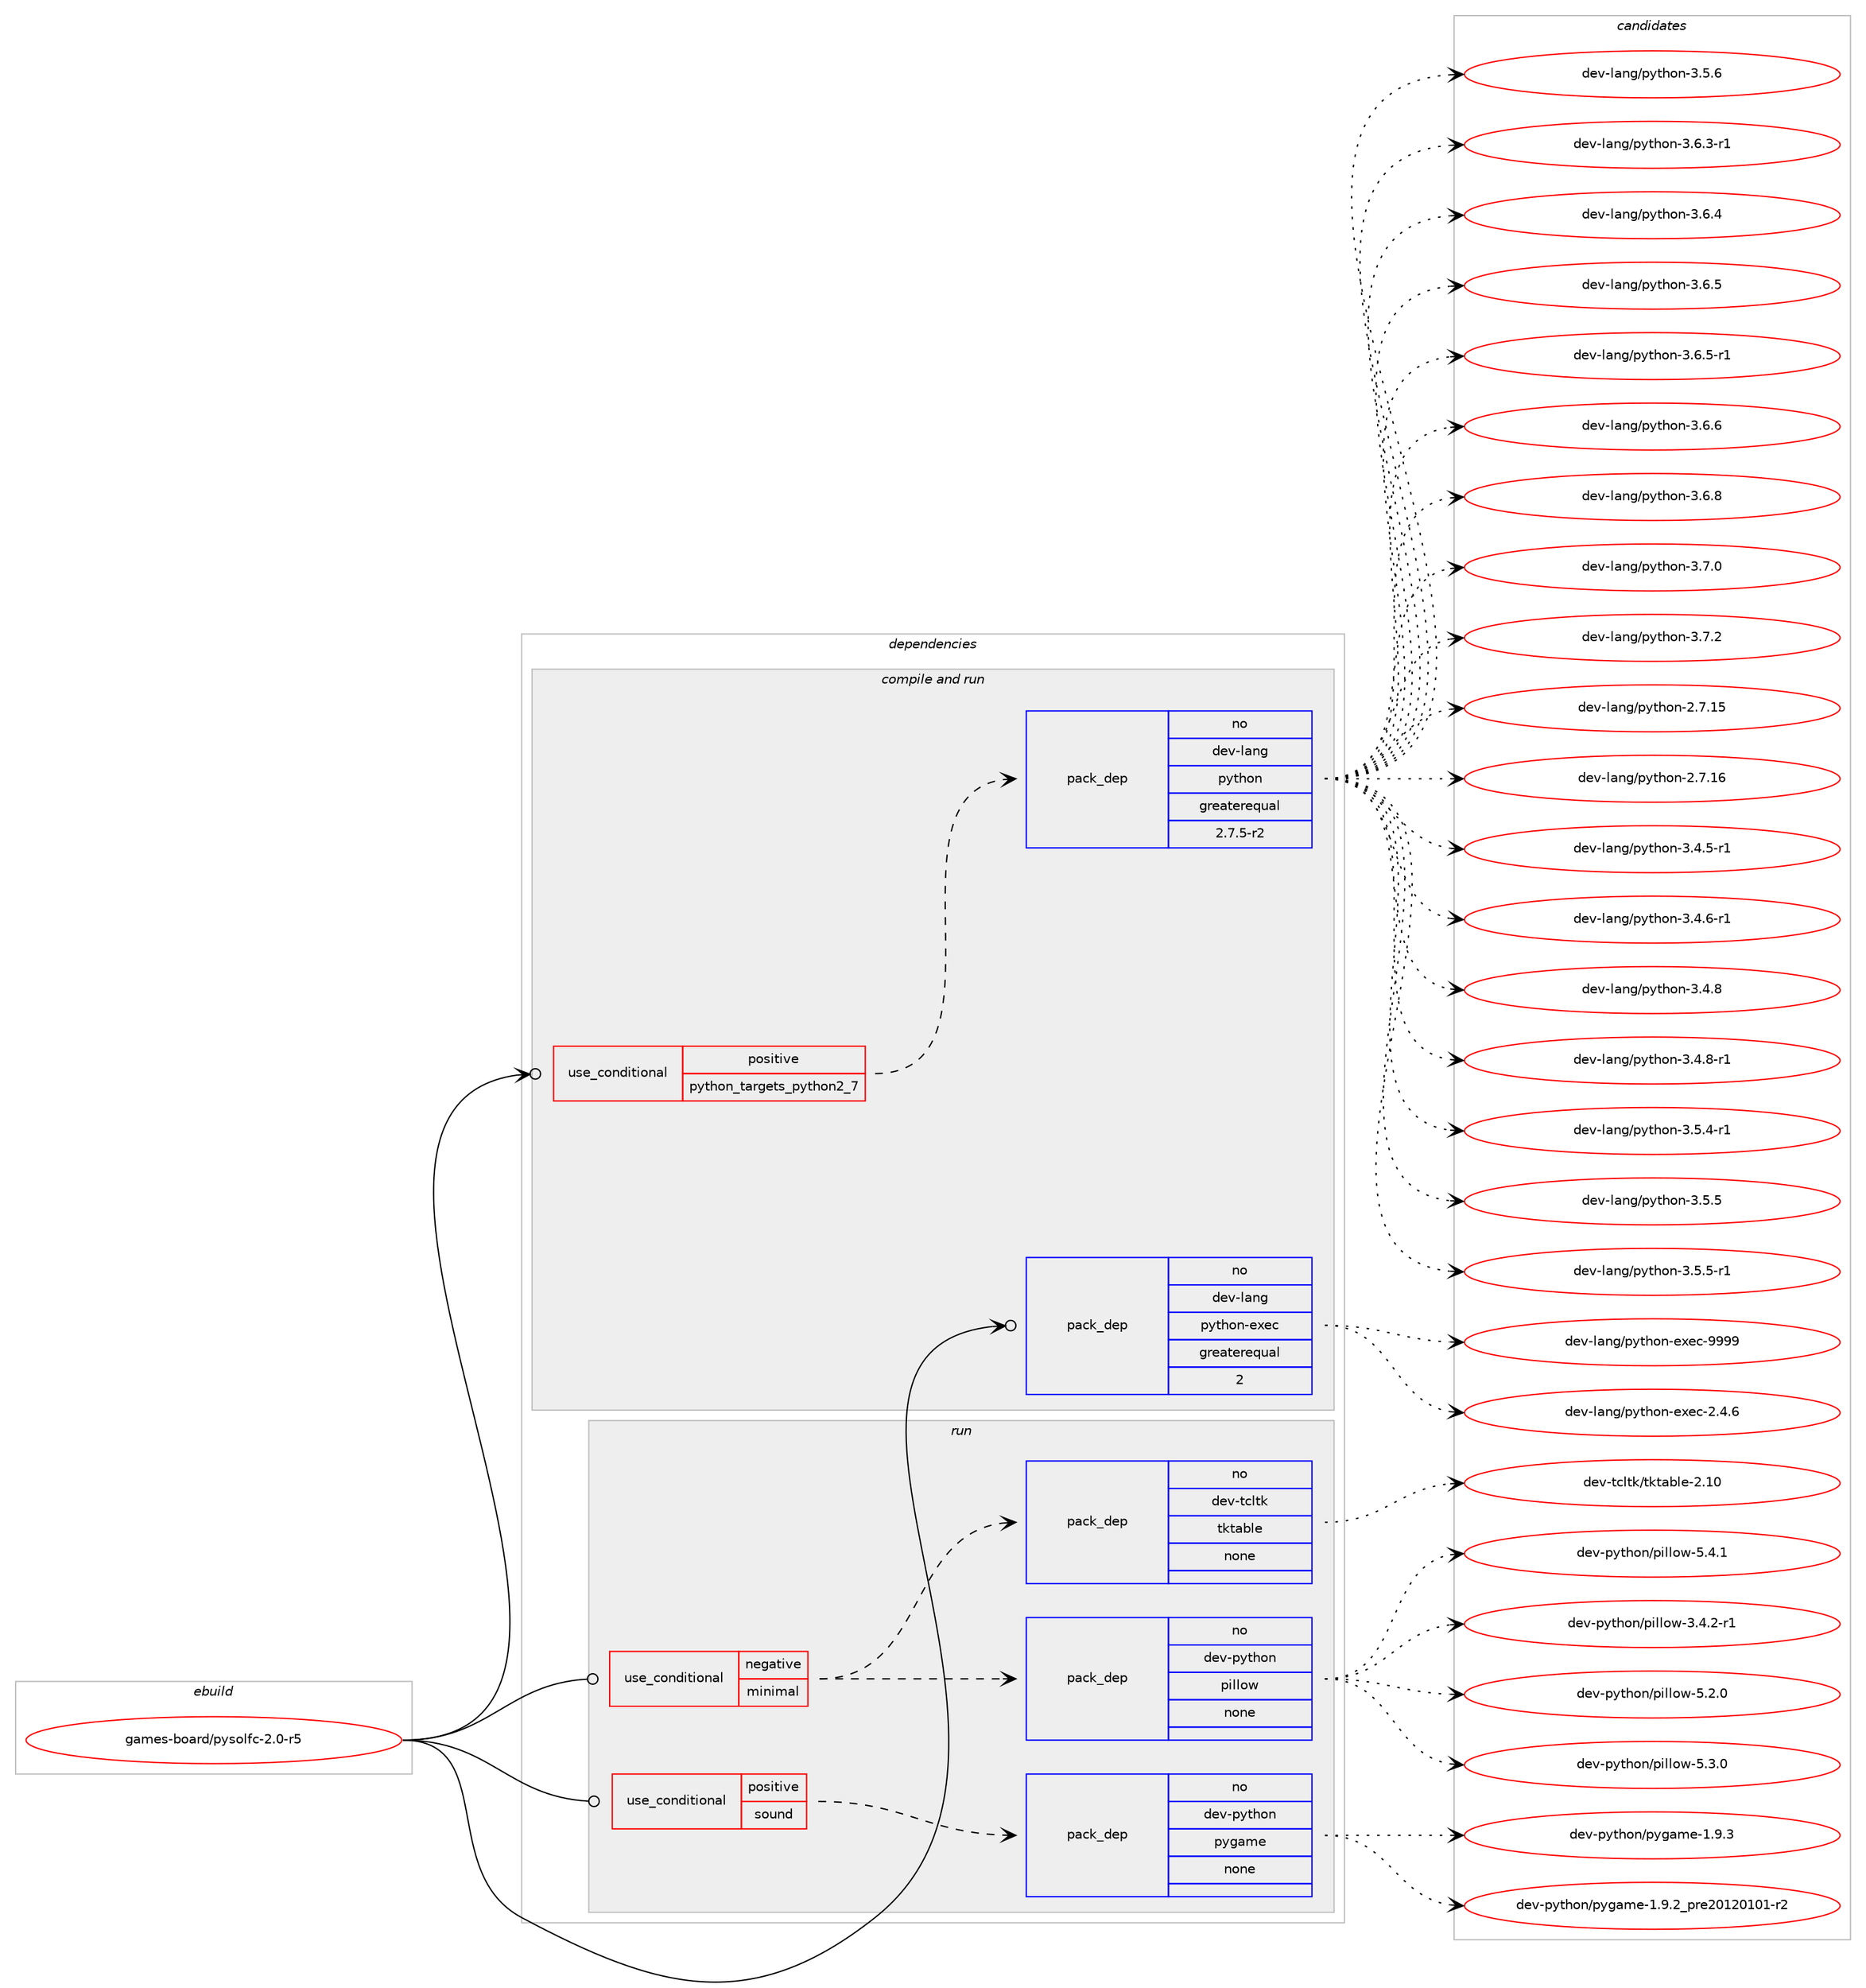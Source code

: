 digraph prolog {

# *************
# Graph options
# *************

newrank=true;
concentrate=true;
compound=true;
graph [rankdir=LR,fontname=Helvetica,fontsize=10,ranksep=1.5];#, ranksep=2.5, nodesep=0.2];
edge  [arrowhead=vee];
node  [fontname=Helvetica,fontsize=10];

# **********
# The ebuild
# **********

subgraph cluster_leftcol {
color=gray;
rank=same;
label=<<i>ebuild</i>>;
id [label="games-board/pysolfc-2.0-r5", color=red, width=4, href="../games-board/pysolfc-2.0-r5.svg"];
}

# ****************
# The dependencies
# ****************

subgraph cluster_midcol {
color=gray;
label=<<i>dependencies</i>>;
subgraph cluster_compile {
fillcolor="#eeeeee";
style=filled;
label=<<i>compile</i>>;
}
subgraph cluster_compileandrun {
fillcolor="#eeeeee";
style=filled;
label=<<i>compile and run</i>>;
subgraph cond426165 {
dependency1555327 [label=<<TABLE BORDER="0" CELLBORDER="1" CELLSPACING="0" CELLPADDING="4"><TR><TD ROWSPAN="3" CELLPADDING="10">use_conditional</TD></TR><TR><TD>positive</TD></TR><TR><TD>python_targets_python2_7</TD></TR></TABLE>>, shape=none, color=red];
subgraph pack1105331 {
dependency1555328 [label=<<TABLE BORDER="0" CELLBORDER="1" CELLSPACING="0" CELLPADDING="4" WIDTH="220"><TR><TD ROWSPAN="6" CELLPADDING="30">pack_dep</TD></TR><TR><TD WIDTH="110">no</TD></TR><TR><TD>dev-lang</TD></TR><TR><TD>python</TD></TR><TR><TD>greaterequal</TD></TR><TR><TD>2.7.5-r2</TD></TR></TABLE>>, shape=none, color=blue];
}
dependency1555327:e -> dependency1555328:w [weight=20,style="dashed",arrowhead="vee"];
}
id:e -> dependency1555327:w [weight=20,style="solid",arrowhead="odotvee"];
subgraph pack1105332 {
dependency1555329 [label=<<TABLE BORDER="0" CELLBORDER="1" CELLSPACING="0" CELLPADDING="4" WIDTH="220"><TR><TD ROWSPAN="6" CELLPADDING="30">pack_dep</TD></TR><TR><TD WIDTH="110">no</TD></TR><TR><TD>dev-lang</TD></TR><TR><TD>python-exec</TD></TR><TR><TD>greaterequal</TD></TR><TR><TD>2</TD></TR></TABLE>>, shape=none, color=blue];
}
id:e -> dependency1555329:w [weight=20,style="solid",arrowhead="odotvee"];
}
subgraph cluster_run {
fillcolor="#eeeeee";
style=filled;
label=<<i>run</i>>;
subgraph cond426166 {
dependency1555330 [label=<<TABLE BORDER="0" CELLBORDER="1" CELLSPACING="0" CELLPADDING="4"><TR><TD ROWSPAN="3" CELLPADDING="10">use_conditional</TD></TR><TR><TD>negative</TD></TR><TR><TD>minimal</TD></TR></TABLE>>, shape=none, color=red];
subgraph pack1105333 {
dependency1555331 [label=<<TABLE BORDER="0" CELLBORDER="1" CELLSPACING="0" CELLPADDING="4" WIDTH="220"><TR><TD ROWSPAN="6" CELLPADDING="30">pack_dep</TD></TR><TR><TD WIDTH="110">no</TD></TR><TR><TD>dev-python</TD></TR><TR><TD>pillow</TD></TR><TR><TD>none</TD></TR><TR><TD></TD></TR></TABLE>>, shape=none, color=blue];
}
dependency1555330:e -> dependency1555331:w [weight=20,style="dashed",arrowhead="vee"];
subgraph pack1105334 {
dependency1555332 [label=<<TABLE BORDER="0" CELLBORDER="1" CELLSPACING="0" CELLPADDING="4" WIDTH="220"><TR><TD ROWSPAN="6" CELLPADDING="30">pack_dep</TD></TR><TR><TD WIDTH="110">no</TD></TR><TR><TD>dev-tcltk</TD></TR><TR><TD>tktable</TD></TR><TR><TD>none</TD></TR><TR><TD></TD></TR></TABLE>>, shape=none, color=blue];
}
dependency1555330:e -> dependency1555332:w [weight=20,style="dashed",arrowhead="vee"];
}
id:e -> dependency1555330:w [weight=20,style="solid",arrowhead="odot"];
subgraph cond426167 {
dependency1555333 [label=<<TABLE BORDER="0" CELLBORDER="1" CELLSPACING="0" CELLPADDING="4"><TR><TD ROWSPAN="3" CELLPADDING="10">use_conditional</TD></TR><TR><TD>positive</TD></TR><TR><TD>sound</TD></TR></TABLE>>, shape=none, color=red];
subgraph pack1105335 {
dependency1555334 [label=<<TABLE BORDER="0" CELLBORDER="1" CELLSPACING="0" CELLPADDING="4" WIDTH="220"><TR><TD ROWSPAN="6" CELLPADDING="30">pack_dep</TD></TR><TR><TD WIDTH="110">no</TD></TR><TR><TD>dev-python</TD></TR><TR><TD>pygame</TD></TR><TR><TD>none</TD></TR><TR><TD></TD></TR></TABLE>>, shape=none, color=blue];
}
dependency1555333:e -> dependency1555334:w [weight=20,style="dashed",arrowhead="vee"];
}
id:e -> dependency1555333:w [weight=20,style="solid",arrowhead="odot"];
}
}

# **************
# The candidates
# **************

subgraph cluster_choices {
rank=same;
color=gray;
label=<<i>candidates</i>>;

subgraph choice1105331 {
color=black;
nodesep=1;
choice10010111845108971101034711212111610411111045504655464953 [label="dev-lang/python-2.7.15", color=red, width=4,href="../dev-lang/python-2.7.15.svg"];
choice10010111845108971101034711212111610411111045504655464954 [label="dev-lang/python-2.7.16", color=red, width=4,href="../dev-lang/python-2.7.16.svg"];
choice1001011184510897110103471121211161041111104551465246534511449 [label="dev-lang/python-3.4.5-r1", color=red, width=4,href="../dev-lang/python-3.4.5-r1.svg"];
choice1001011184510897110103471121211161041111104551465246544511449 [label="dev-lang/python-3.4.6-r1", color=red, width=4,href="../dev-lang/python-3.4.6-r1.svg"];
choice100101118451089711010347112121116104111110455146524656 [label="dev-lang/python-3.4.8", color=red, width=4,href="../dev-lang/python-3.4.8.svg"];
choice1001011184510897110103471121211161041111104551465246564511449 [label="dev-lang/python-3.4.8-r1", color=red, width=4,href="../dev-lang/python-3.4.8-r1.svg"];
choice1001011184510897110103471121211161041111104551465346524511449 [label="dev-lang/python-3.5.4-r1", color=red, width=4,href="../dev-lang/python-3.5.4-r1.svg"];
choice100101118451089711010347112121116104111110455146534653 [label="dev-lang/python-3.5.5", color=red, width=4,href="../dev-lang/python-3.5.5.svg"];
choice1001011184510897110103471121211161041111104551465346534511449 [label="dev-lang/python-3.5.5-r1", color=red, width=4,href="../dev-lang/python-3.5.5-r1.svg"];
choice100101118451089711010347112121116104111110455146534654 [label="dev-lang/python-3.5.6", color=red, width=4,href="../dev-lang/python-3.5.6.svg"];
choice1001011184510897110103471121211161041111104551465446514511449 [label="dev-lang/python-3.6.3-r1", color=red, width=4,href="../dev-lang/python-3.6.3-r1.svg"];
choice100101118451089711010347112121116104111110455146544652 [label="dev-lang/python-3.6.4", color=red, width=4,href="../dev-lang/python-3.6.4.svg"];
choice100101118451089711010347112121116104111110455146544653 [label="dev-lang/python-3.6.5", color=red, width=4,href="../dev-lang/python-3.6.5.svg"];
choice1001011184510897110103471121211161041111104551465446534511449 [label="dev-lang/python-3.6.5-r1", color=red, width=4,href="../dev-lang/python-3.6.5-r1.svg"];
choice100101118451089711010347112121116104111110455146544654 [label="dev-lang/python-3.6.6", color=red, width=4,href="../dev-lang/python-3.6.6.svg"];
choice100101118451089711010347112121116104111110455146544656 [label="dev-lang/python-3.6.8", color=red, width=4,href="../dev-lang/python-3.6.8.svg"];
choice100101118451089711010347112121116104111110455146554648 [label="dev-lang/python-3.7.0", color=red, width=4,href="../dev-lang/python-3.7.0.svg"];
choice100101118451089711010347112121116104111110455146554650 [label="dev-lang/python-3.7.2", color=red, width=4,href="../dev-lang/python-3.7.2.svg"];
dependency1555328:e -> choice10010111845108971101034711212111610411111045504655464953:w [style=dotted,weight="100"];
dependency1555328:e -> choice10010111845108971101034711212111610411111045504655464954:w [style=dotted,weight="100"];
dependency1555328:e -> choice1001011184510897110103471121211161041111104551465246534511449:w [style=dotted,weight="100"];
dependency1555328:e -> choice1001011184510897110103471121211161041111104551465246544511449:w [style=dotted,weight="100"];
dependency1555328:e -> choice100101118451089711010347112121116104111110455146524656:w [style=dotted,weight="100"];
dependency1555328:e -> choice1001011184510897110103471121211161041111104551465246564511449:w [style=dotted,weight="100"];
dependency1555328:e -> choice1001011184510897110103471121211161041111104551465346524511449:w [style=dotted,weight="100"];
dependency1555328:e -> choice100101118451089711010347112121116104111110455146534653:w [style=dotted,weight="100"];
dependency1555328:e -> choice1001011184510897110103471121211161041111104551465346534511449:w [style=dotted,weight="100"];
dependency1555328:e -> choice100101118451089711010347112121116104111110455146534654:w [style=dotted,weight="100"];
dependency1555328:e -> choice1001011184510897110103471121211161041111104551465446514511449:w [style=dotted,weight="100"];
dependency1555328:e -> choice100101118451089711010347112121116104111110455146544652:w [style=dotted,weight="100"];
dependency1555328:e -> choice100101118451089711010347112121116104111110455146544653:w [style=dotted,weight="100"];
dependency1555328:e -> choice1001011184510897110103471121211161041111104551465446534511449:w [style=dotted,weight="100"];
dependency1555328:e -> choice100101118451089711010347112121116104111110455146544654:w [style=dotted,weight="100"];
dependency1555328:e -> choice100101118451089711010347112121116104111110455146544656:w [style=dotted,weight="100"];
dependency1555328:e -> choice100101118451089711010347112121116104111110455146554648:w [style=dotted,weight="100"];
dependency1555328:e -> choice100101118451089711010347112121116104111110455146554650:w [style=dotted,weight="100"];
}
subgraph choice1105332 {
color=black;
nodesep=1;
choice1001011184510897110103471121211161041111104510112010199455046524654 [label="dev-lang/python-exec-2.4.6", color=red, width=4,href="../dev-lang/python-exec-2.4.6.svg"];
choice10010111845108971101034711212111610411111045101120101994557575757 [label="dev-lang/python-exec-9999", color=red, width=4,href="../dev-lang/python-exec-9999.svg"];
dependency1555329:e -> choice1001011184510897110103471121211161041111104510112010199455046524654:w [style=dotted,weight="100"];
dependency1555329:e -> choice10010111845108971101034711212111610411111045101120101994557575757:w [style=dotted,weight="100"];
}
subgraph choice1105333 {
color=black;
nodesep=1;
choice10010111845112121116104111110471121051081081111194551465246504511449 [label="dev-python/pillow-3.4.2-r1", color=red, width=4,href="../dev-python/pillow-3.4.2-r1.svg"];
choice1001011184511212111610411111047112105108108111119455346504648 [label="dev-python/pillow-5.2.0", color=red, width=4,href="../dev-python/pillow-5.2.0.svg"];
choice1001011184511212111610411111047112105108108111119455346514648 [label="dev-python/pillow-5.3.0", color=red, width=4,href="../dev-python/pillow-5.3.0.svg"];
choice1001011184511212111610411111047112105108108111119455346524649 [label="dev-python/pillow-5.4.1", color=red, width=4,href="../dev-python/pillow-5.4.1.svg"];
dependency1555331:e -> choice10010111845112121116104111110471121051081081111194551465246504511449:w [style=dotted,weight="100"];
dependency1555331:e -> choice1001011184511212111610411111047112105108108111119455346504648:w [style=dotted,weight="100"];
dependency1555331:e -> choice1001011184511212111610411111047112105108108111119455346514648:w [style=dotted,weight="100"];
dependency1555331:e -> choice1001011184511212111610411111047112105108108111119455346524649:w [style=dotted,weight="100"];
}
subgraph choice1105334 {
color=black;
nodesep=1;
choice10010111845116991081161074711610711697981081014550464948 [label="dev-tcltk/tktable-2.10", color=red, width=4,href="../dev-tcltk/tktable-2.10.svg"];
dependency1555332:e -> choice10010111845116991081161074711610711697981081014550464948:w [style=dotted,weight="100"];
}
subgraph choice1105335 {
color=black;
nodesep=1;
choice1001011184511212111610411111047112121103971091014549465746509511211410150484950484948494511450 [label="dev-python/pygame-1.9.2_pre20120101-r2", color=red, width=4,href="../dev-python/pygame-1.9.2_pre20120101-r2.svg"];
choice100101118451121211161041111104711212110397109101454946574651 [label="dev-python/pygame-1.9.3", color=red, width=4,href="../dev-python/pygame-1.9.3.svg"];
dependency1555334:e -> choice1001011184511212111610411111047112121103971091014549465746509511211410150484950484948494511450:w [style=dotted,weight="100"];
dependency1555334:e -> choice100101118451121211161041111104711212110397109101454946574651:w [style=dotted,weight="100"];
}
}

}
